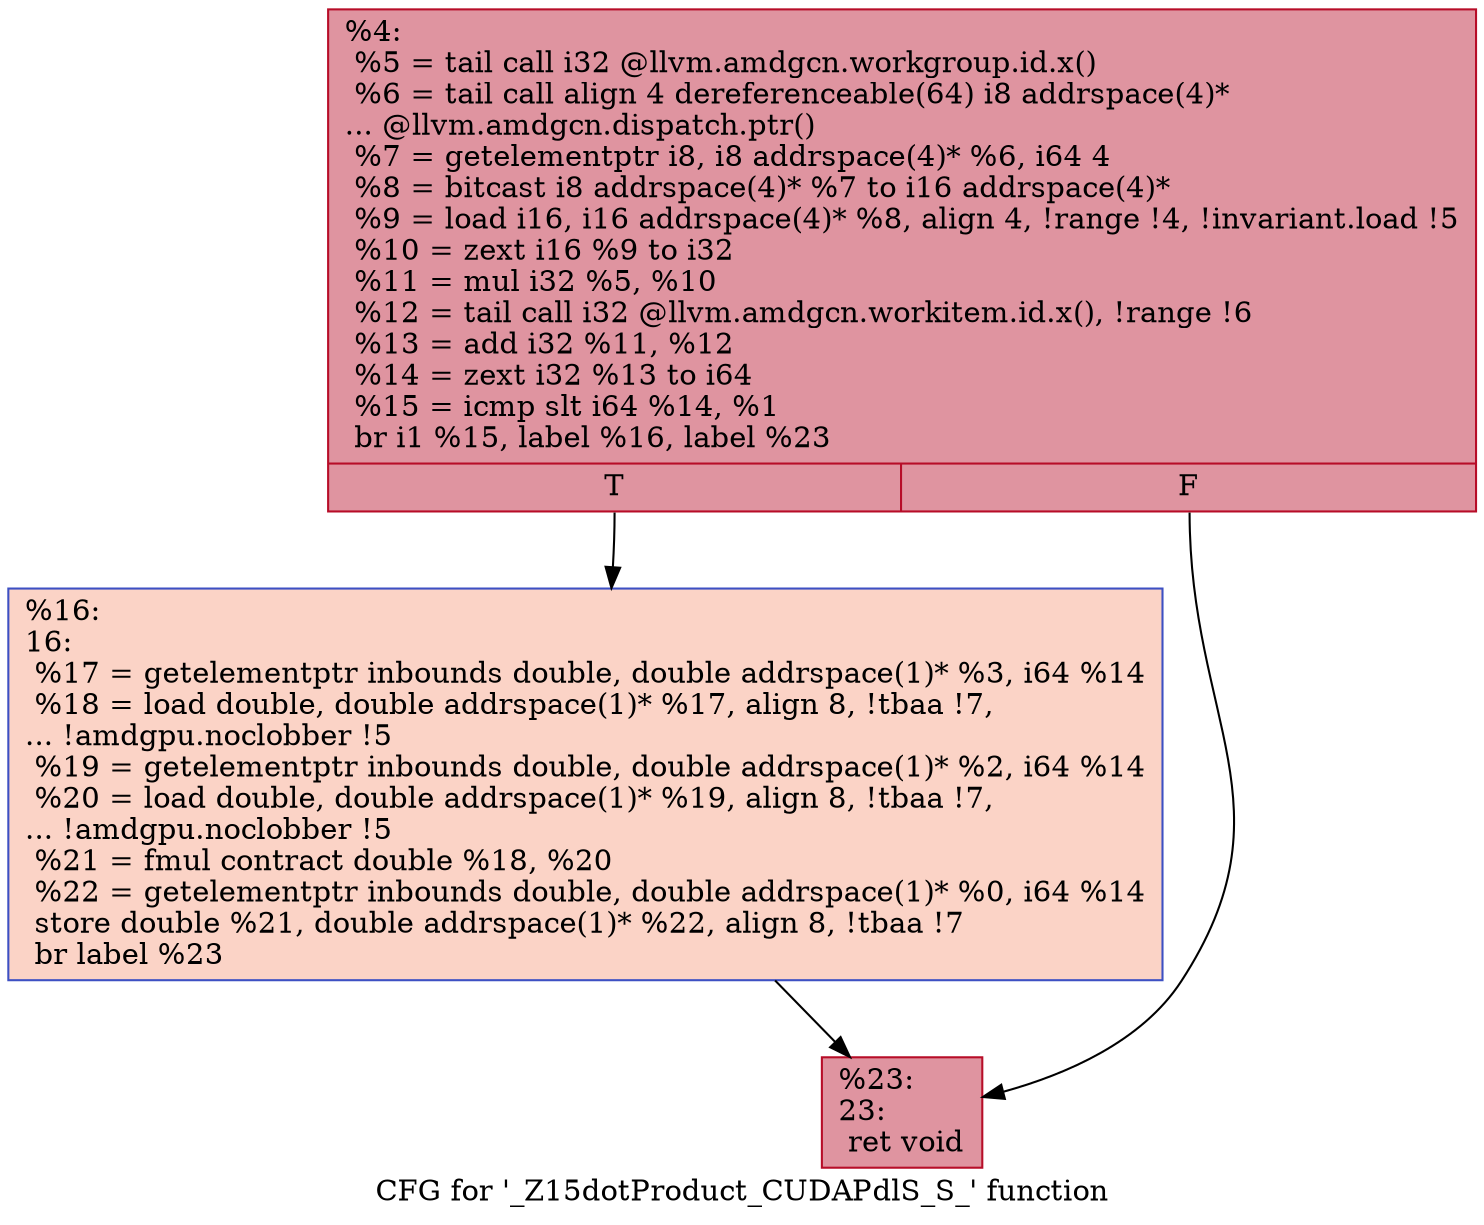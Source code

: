 digraph "CFG for '_Z15dotProduct_CUDAPdlS_S_' function" {
	label="CFG for '_Z15dotProduct_CUDAPdlS_S_' function";

	Node0x591c130 [shape=record,color="#b70d28ff", style=filled, fillcolor="#b70d2870",label="{%4:\l  %5 = tail call i32 @llvm.amdgcn.workgroup.id.x()\l  %6 = tail call align 4 dereferenceable(64) i8 addrspace(4)*\l... @llvm.amdgcn.dispatch.ptr()\l  %7 = getelementptr i8, i8 addrspace(4)* %6, i64 4\l  %8 = bitcast i8 addrspace(4)* %7 to i16 addrspace(4)*\l  %9 = load i16, i16 addrspace(4)* %8, align 4, !range !4, !invariant.load !5\l  %10 = zext i16 %9 to i32\l  %11 = mul i32 %5, %10\l  %12 = tail call i32 @llvm.amdgcn.workitem.id.x(), !range !6\l  %13 = add i32 %11, %12\l  %14 = zext i32 %13 to i64\l  %15 = icmp slt i64 %14, %1\l  br i1 %15, label %16, label %23\l|{<s0>T|<s1>F}}"];
	Node0x591c130:s0 -> Node0x591e0b0;
	Node0x591c130:s1 -> Node0x591e140;
	Node0x591e0b0 [shape=record,color="#3d50c3ff", style=filled, fillcolor="#f59c7d70",label="{%16:\l16:                                               \l  %17 = getelementptr inbounds double, double addrspace(1)* %3, i64 %14\l  %18 = load double, double addrspace(1)* %17, align 8, !tbaa !7,\l... !amdgpu.noclobber !5\l  %19 = getelementptr inbounds double, double addrspace(1)* %2, i64 %14\l  %20 = load double, double addrspace(1)* %19, align 8, !tbaa !7,\l... !amdgpu.noclobber !5\l  %21 = fmul contract double %18, %20\l  %22 = getelementptr inbounds double, double addrspace(1)* %0, i64 %14\l  store double %21, double addrspace(1)* %22, align 8, !tbaa !7\l  br label %23\l}"];
	Node0x591e0b0 -> Node0x591e140;
	Node0x591e140 [shape=record,color="#b70d28ff", style=filled, fillcolor="#b70d2870",label="{%23:\l23:                                               \l  ret void\l}"];
}
